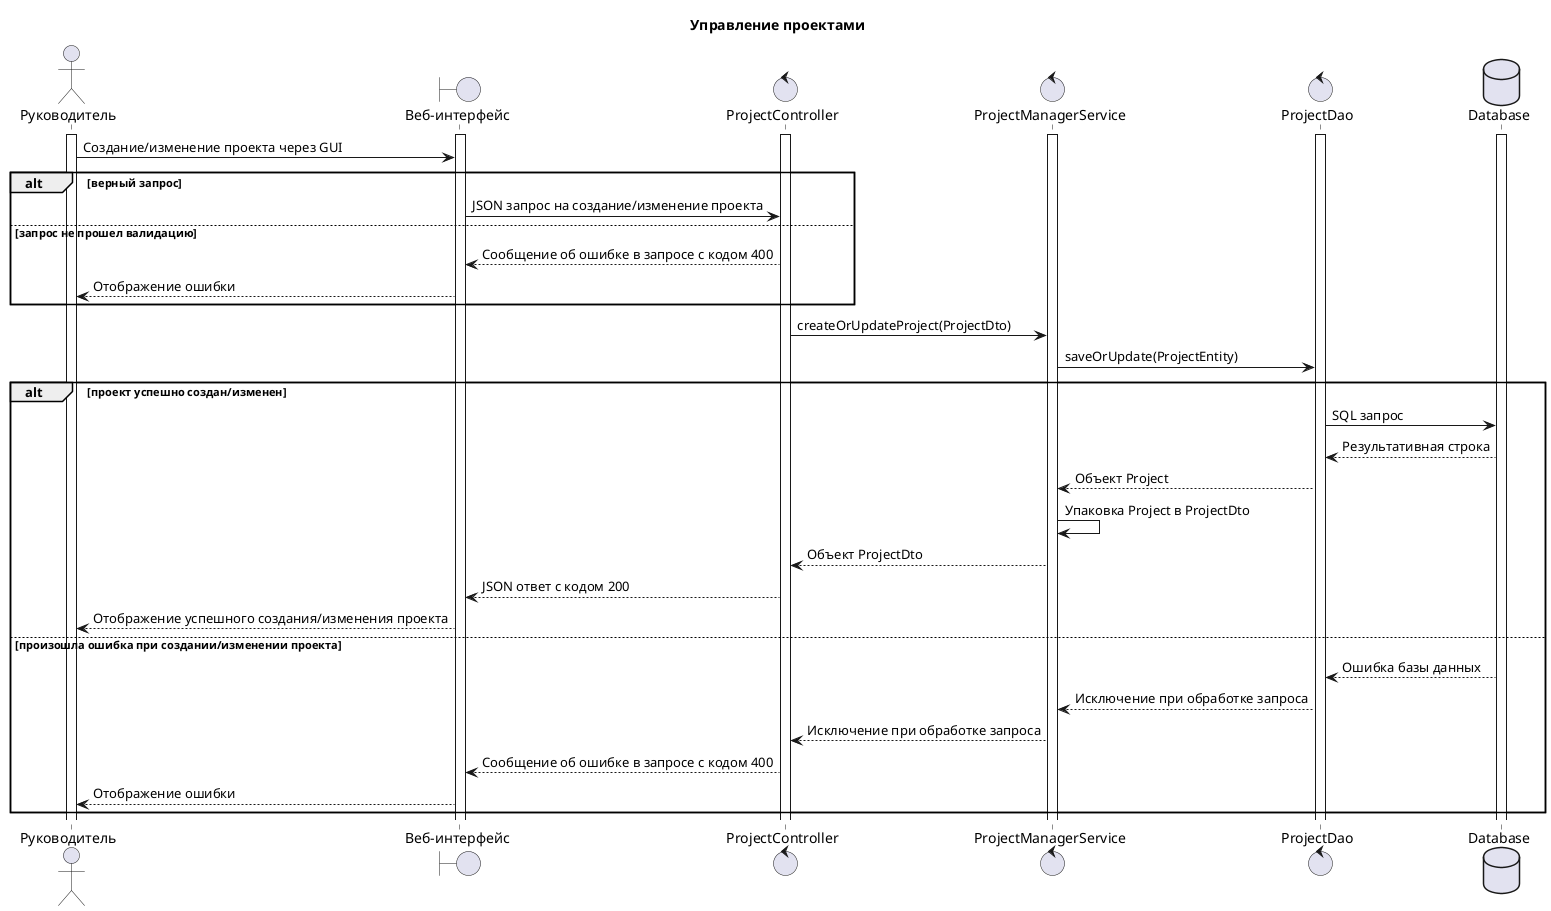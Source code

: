 @startuml sequence
title Управление проектами

actor Руководитель as manager
boundary "Веб-интерфейс" as site
control ProjectController as pcont
control ProjectManagerService as pmserv
control ProjectDao as pdao
database Database as db

activate manager
activate site
activate db
activate pcont
activate pmserv
activate pdao

manager -> site : Создание/изменение проекта через GUI

alt верный запрос
    site -> pcont : JSON запрос на создание/изменение проекта
else запрос не прошел валидацию
    site <-- pcont : Сообщение об ошибке в запросе с кодом 400
    manager <-- site : Отображение ошибки
end

pcont -> pmserv : createOrUpdateProject(ProjectDto)
pmserv -> pdao : saveOrUpdate(ProjectEntity)

alt проект успешно создан/изменен
    pdao -> db : SQL запрос
    pdao <-- db : Результативная строка
    pmserv <-- pdao : Объект Project
    pmserv -> pmserv : Упаковка Project в ProjectDto
    pcont <-- pmserv : Объект ProjectDto
    site <-- pcont : JSON ответ с кодом 200
    manager <-- site : Отображение успешного создания/изменения проекта
else произошла ошибка при создании/изменении проекта
    pdao <-- db : Ошибка базы данных
    pmserv <-- pdao : Исключение при обработке запроса
    pcont <-- pmserv : Исключение при обработке запроса
    site <-- pcont : Сообщение об ошибке в запросе с кодом 400
    manager <-- site : Отображение ошибки
end

@enduml
